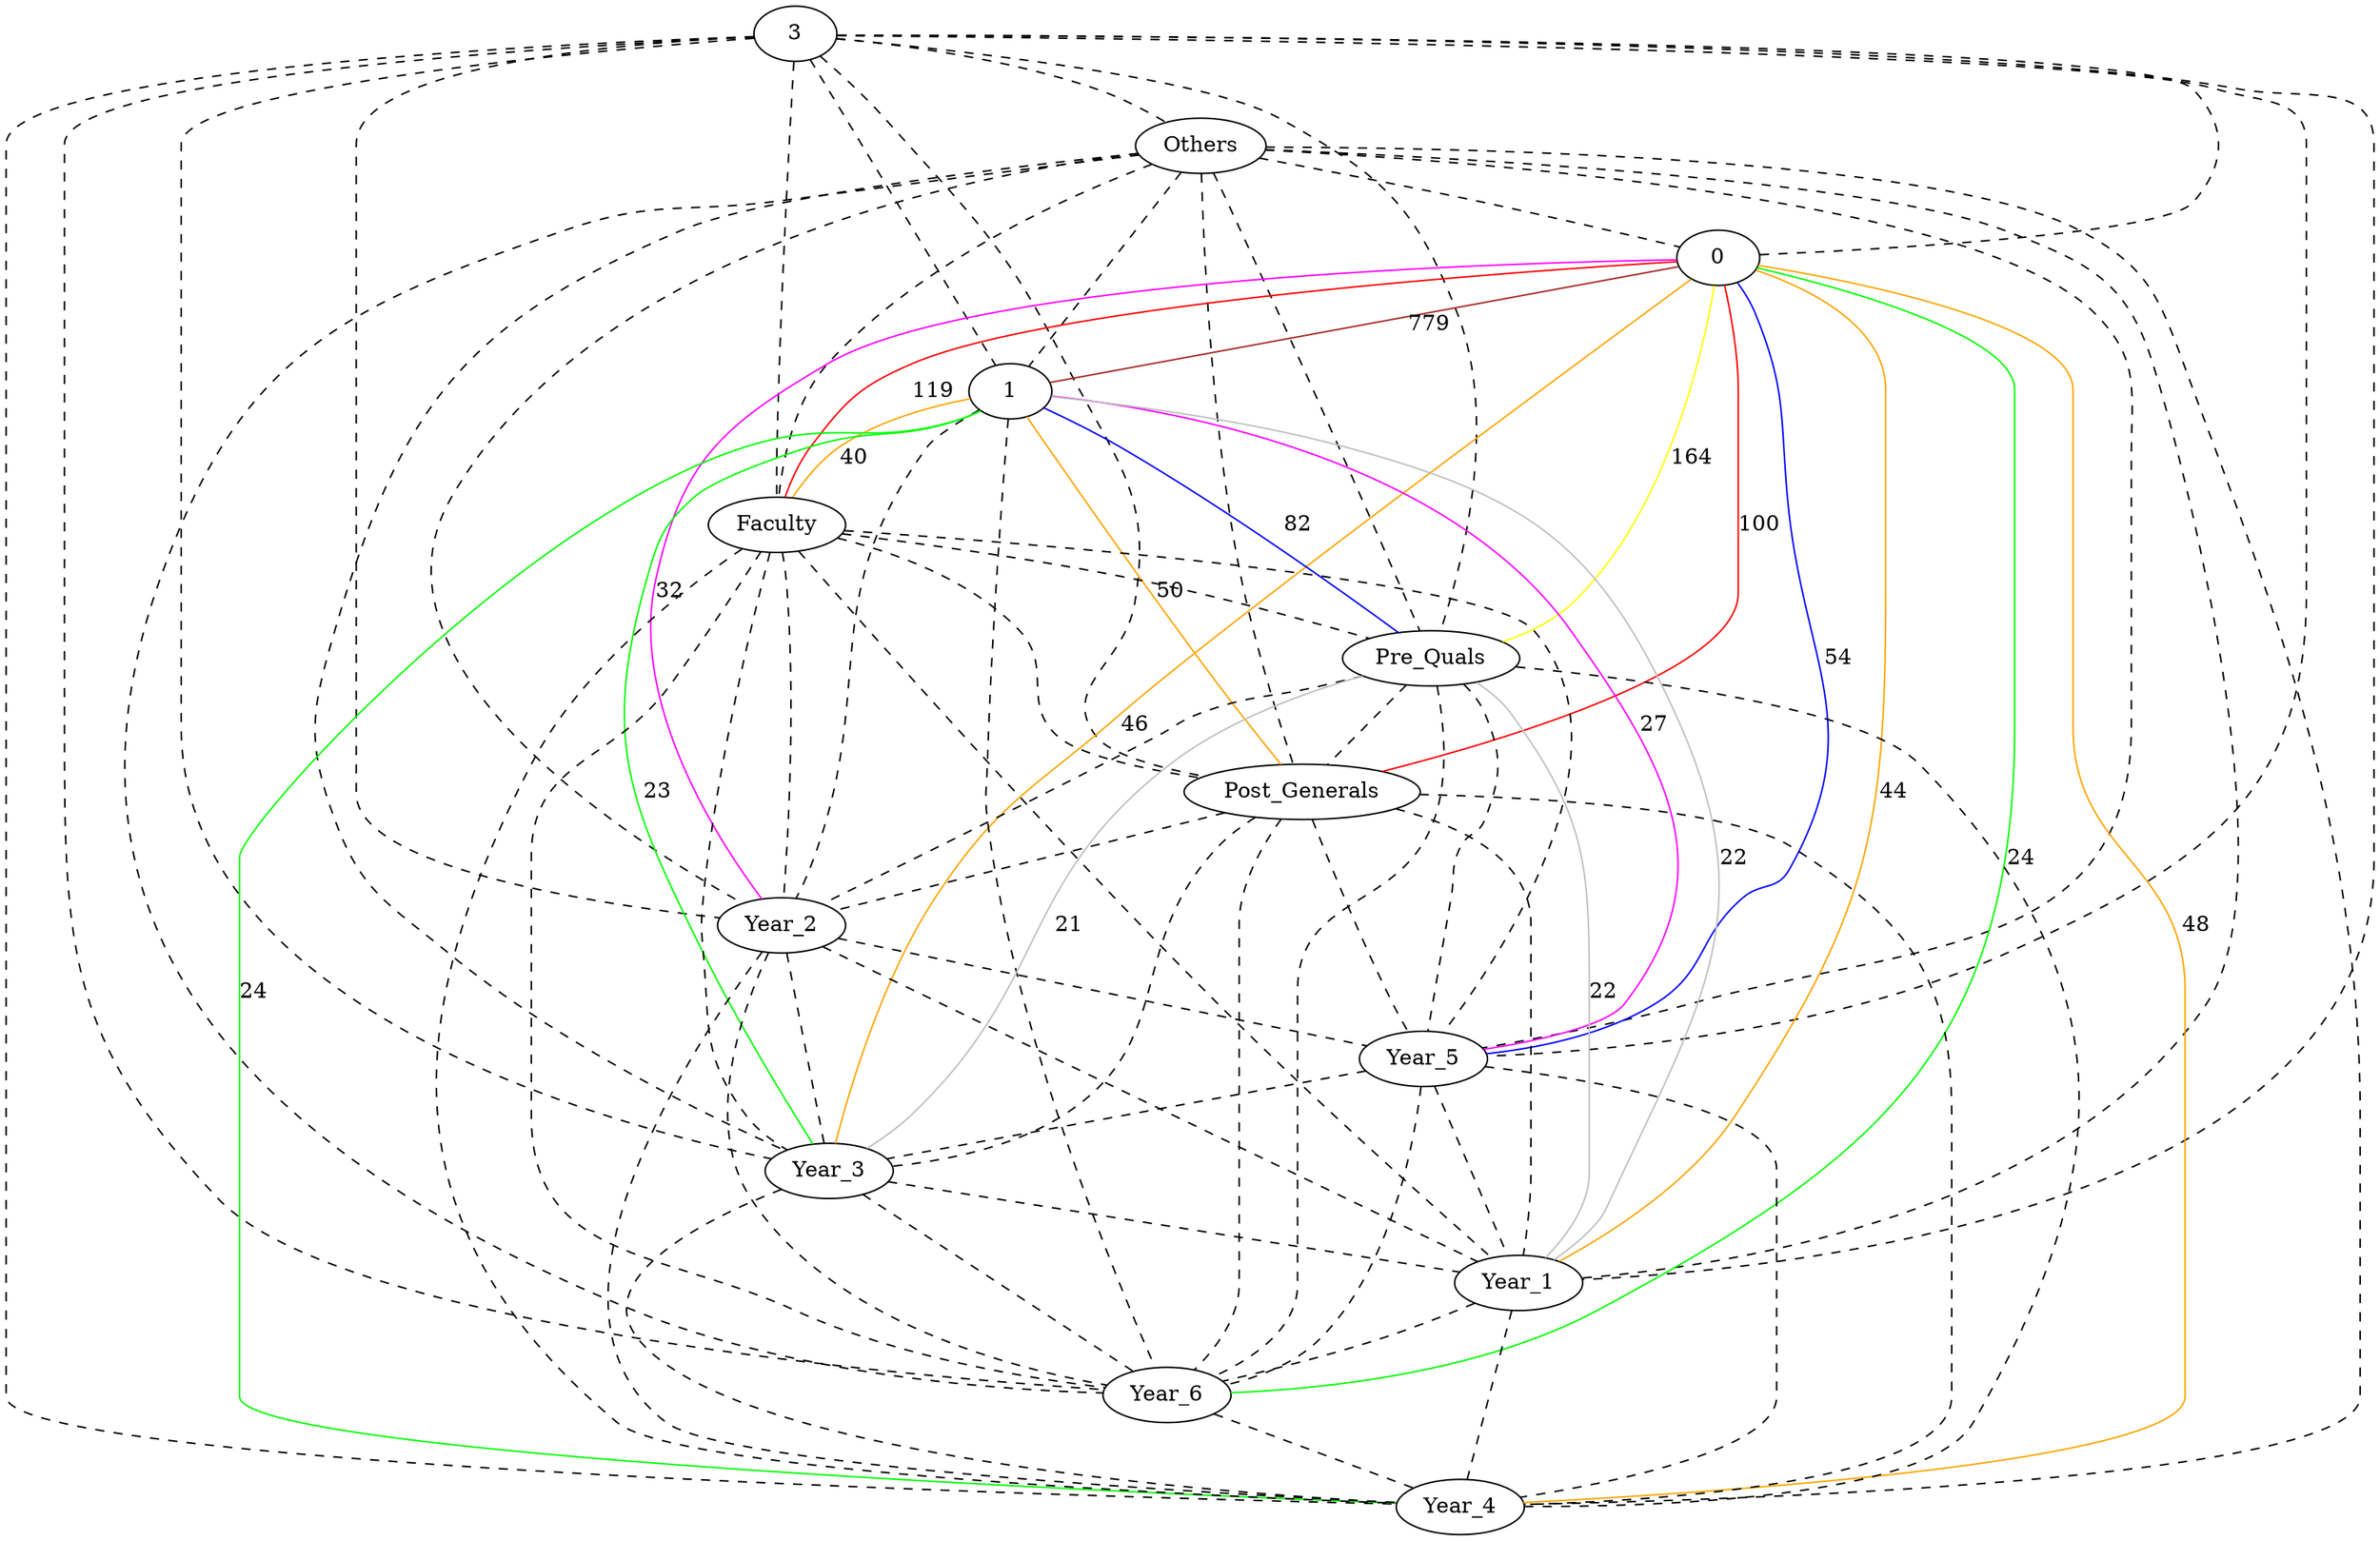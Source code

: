 strict graph "()" {
3;
Others;
0;
1;
Faculty;
Pre_Quals;
Post_Generals;
Year_2;
Year_5;
Year_3;
Year_1;
Year_6;
Year_4;
3 -- Others  [color=black, label="", style=dashed];
3 -- 0  [color=black, label="", style=dashed];
3 -- 1  [color=black, label="", style=dashed];
3 -- Faculty  [color=black, label="", style=dashed];
3 -- Pre_Quals  [color=black, label="", style=dashed];
3 -- Post_Generals  [color=black, label="", style=dashed];
3 -- Year_2  [color=black, label="", style=dashed];
3 -- Year_5  [color=black, label="", style=dashed];
3 -- Year_3  [color=black, label="", style=dashed];
3 -- Year_1  [color=black, label="", style=dashed];
3 -- Year_6  [color=black, label="", style=dashed];
3 -- Year_4  [color=black, label="", style=dashed];
Others -- 0  [color=black, label="", style=dashed];
Others -- 1  [color=black, label="", style=dashed];
Others -- Faculty  [color=black, label="", style=dashed];
Others -- Pre_Quals  [color=black, label="", style=dashed];
Others -- Post_Generals  [color=black, label="", style=dashed];
Others -- Year_2  [color=black, label="", style=dashed];
Others -- Year_5  [color=black, label="", style=dashed];
Others -- Year_3  [color=black, label="", style=dashed];
Others -- Year_1  [color=black, label="", style=dashed];
Others -- Year_6  [color=black, label="", style=dashed];
Others -- Year_4  [color=black, label="", style=dashed];
0 -- 1  [color=brown, label=779, style=solid];
0 -- Faculty  [color=red, label=119, style=solid];
0 -- Pre_Quals  [color=yellow, label=164, style=solid];
0 -- Post_Generals  [color=red, label=100, style=solid];
0 -- Year_2  [color=magenta, label=32, style=solid];
0 -- Year_5  [color=blue, label=54, style=solid];
0 -- Year_3  [color=orange, label=46, style=solid];
0 -- Year_1  [color=orange, label=44, style=solid];
0 -- Year_6  [color=green, label=24, style=solid];
0 -- Year_4  [color=orange, label=48, style=solid];
1 -- Faculty  [color=orange, label=40, style=solid];
1 -- Pre_Quals  [color=blue, label=82, style=solid];
1 -- Post_Generals  [color=orange, label=50, style=solid];
1 -- Year_2  [color=black, label="", style=dashed];
1 -- Year_5  [color=magenta, label=27, style=solid];
1 -- Year_3  [color=green, label=23, style=solid];
1 -- Year_1  [color=grey, label=22, style=solid];
1 -- Year_6  [color=black, label="", style=dashed];
1 -- Year_4  [color=green, label=24, style=solid];
Faculty -- Pre_Quals  [color=black, label="", style=dashed];
Faculty -- Post_Generals  [color=black, label="", style=dashed];
Faculty -- Year_2  [color=black, label="", style=dashed];
Faculty -- Year_5  [color=black, label="", style=dashed];
Faculty -- Year_3  [color=black, label="", style=dashed];
Faculty -- Year_1  [color=black, label="", style=dashed];
Faculty -- Year_6  [color=black, label="", style=dashed];
Faculty -- Year_4  [color=black, label="", style=dashed];
Pre_Quals -- Post_Generals  [color=black, label="", style=dashed];
Pre_Quals -- Year_2  [color=black, label="", style=dashed];
Pre_Quals -- Year_5  [color=black, label="", style=dashed];
Pre_Quals -- Year_3  [color=grey, label=21, style=solid];
Pre_Quals -- Year_1  [color=grey, label=22, style=solid];
Pre_Quals -- Year_6  [color=black, label="", style=dashed];
Pre_Quals -- Year_4  [color=black, label="", style=dashed];
Post_Generals -- Year_2  [color=black, label="", style=dashed];
Post_Generals -- Year_5  [color=black, label="", style=dashed];
Post_Generals -- Year_3  [color=black, label="", style=dashed];
Post_Generals -- Year_1  [color=black, label="", style=dashed];
Post_Generals -- Year_6  [color=black, label="", style=dashed];
Post_Generals -- Year_4  [color=black, label="", style=dashed];
Year_2 -- Year_5  [color=black, label="", style=dashed];
Year_2 -- Year_3  [color=black, label="", style=dashed];
Year_2 -- Year_1  [color=black, label="", style=dashed];
Year_2 -- Year_6  [color=black, label="", style=dashed];
Year_2 -- Year_4  [color=black, label="", style=dashed];
Year_5 -- Year_3  [color=black, label="", style=dashed];
Year_5 -- Year_1  [color=black, label="", style=dashed];
Year_5 -- Year_6  [color=black, label="", style=dashed];
Year_5 -- Year_4  [color=black, label="", style=dashed];
Year_3 -- Year_1  [color=black, label="", style=dashed];
Year_3 -- Year_6  [color=black, label="", style=dashed];
Year_3 -- Year_4  [color=black, label="", style=dashed];
Year_1 -- Year_6  [color=black, label="", style=dashed];
Year_1 -- Year_4  [color=black, label="", style=dashed];
Year_6 -- Year_4  [color=black, label="", style=dashed];
}
